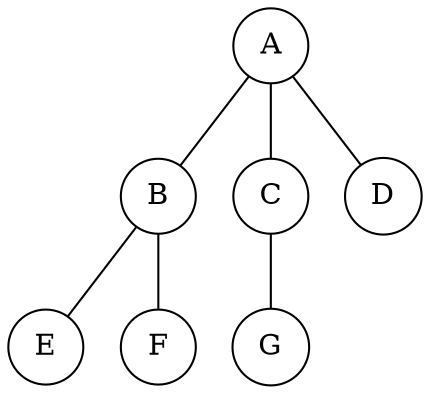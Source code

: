 digraph G {
    node [shape=circle]
    edge [arrowhead=none]
    A -> B
    A -> C
    A -> D
    B -> E
    B -> F
    C -> G
}